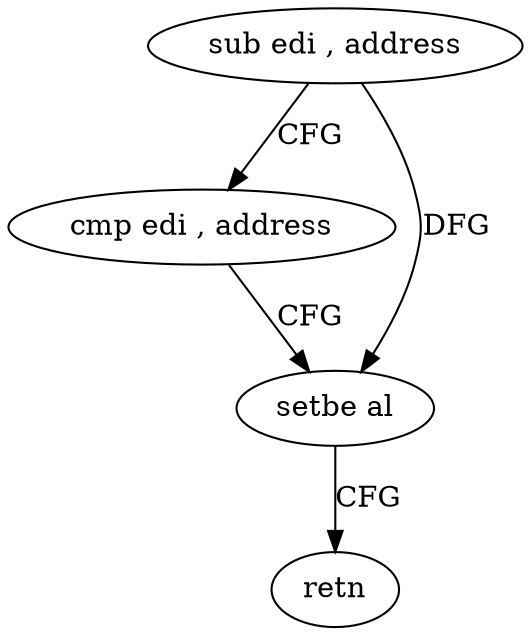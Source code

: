 digraph "func" {
"162056" [label = "sub edi , address" ]
"162059" [label = "cmp edi , address" ]
"162062" [label = "setbe al" ]
"162065" [label = "retn" ]
"162056" -> "162059" [ label = "CFG" ]
"162056" -> "162062" [ label = "DFG" ]
"162059" -> "162062" [ label = "CFG" ]
"162062" -> "162065" [ label = "CFG" ]
}
